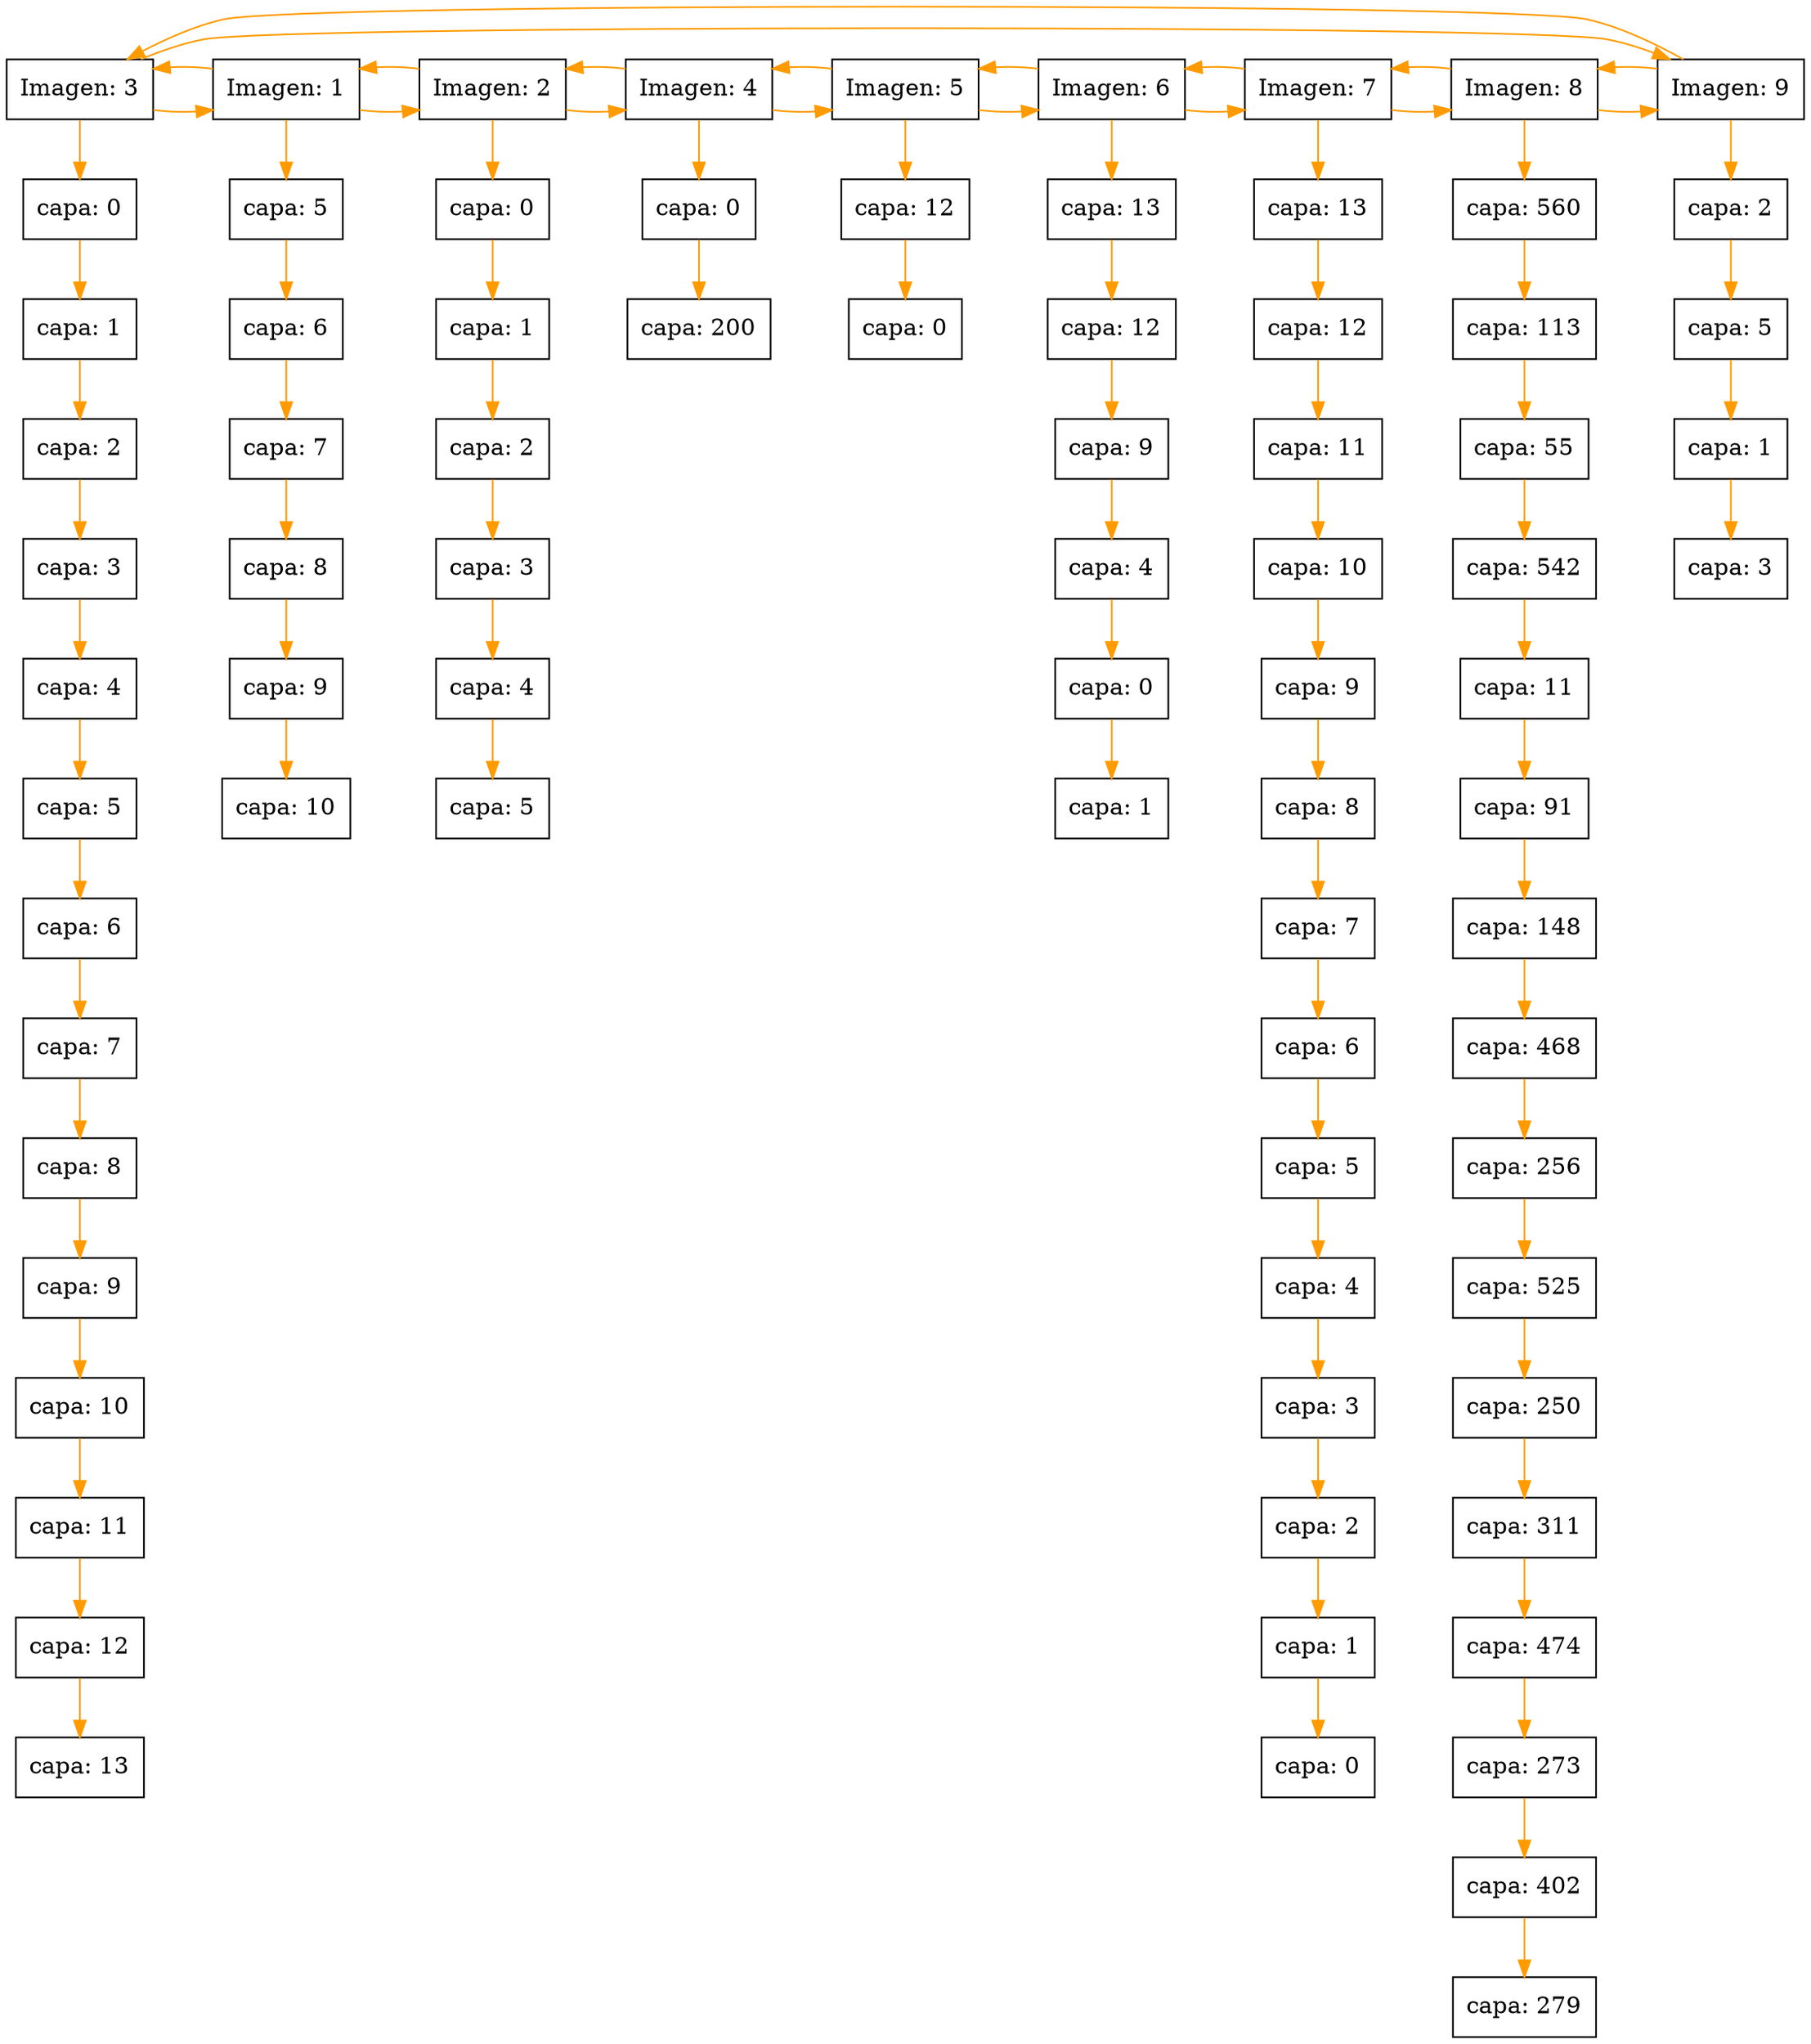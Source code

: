 digraph Imagenes{
 nodesep=0.5;
 node[shape=box, fillcolor=white,style=filled];
 edge[color="#FF9B00"];
nodocircular3 [label="Imagen: 3"];
nodocircular1 [label="Imagen: 1"];
nodocircular2 [label="Imagen: 2"];
nodocircular4 [label="Imagen: 4"];
nodocircular5 [label="Imagen: 5"];
nodocircular6 [label="Imagen: 6"];
nodocircular7 [label="Imagen: 7"];
nodocircular8 [label="Imagen: 8"];
nodocircular9 [label="Imagen: 9"];
nodocircular3 -> nodocircular1[constraint=false];
nodocircular3 -> nodocircular9[constraint=false];
nodocircular1 -> nodocircular2[constraint=false];
nodocircular1 -> nodocircular3[constraint=false];
nodocircular2 -> nodocircular4[constraint=false];
nodocircular2 -> nodocircular1[constraint=false];
nodocircular4 -> nodocircular5[constraint=false];
nodocircular4 -> nodocircular2[constraint=false];
nodocircular5 -> nodocircular6[constraint=false];
nodocircular5 -> nodocircular4[constraint=false];
nodocircular6 -> nodocircular7[constraint=false];
nodocircular6 -> nodocircular5[constraint=false];
nodocircular7 -> nodocircular8[constraint=false];
nodocircular7 -> nodocircular6[constraint=false];
nodocircular8 -> nodocircular9[constraint=false];
nodocircular8 -> nodocircular7[constraint=false];
nodocircular9 -> nodocircular3[constraint=false];
nodocircular9 -> nodocircular8[constraint=false];
nodocircular3 -> simplecapa30 [constraint=true];
simplecapa30 [label="capa: 0"];
simplecapa30 -> simplecapa31 [constraint=true];
simplecapa31 [label="capa: 1"];
simplecapa31 -> simplecapa32 [constraint=true];
simplecapa32 [label="capa: 2"];
simplecapa32 -> simplecapa33 [constraint=true];
simplecapa33 [label="capa: 3"];
simplecapa33 -> simplecapa34 [constraint=true];
simplecapa34 [label="capa: 4"];
simplecapa34 -> simplecapa35 [constraint=true];
simplecapa35 [label="capa: 5"];
simplecapa35 -> simplecapa36 [constraint=true];
simplecapa36 [label="capa: 6"];
simplecapa36 -> simplecapa37 [constraint=true];
simplecapa37 [label="capa: 7"];
simplecapa37 -> simplecapa38 [constraint=true];
simplecapa38 [label="capa: 8"];
simplecapa38 -> simplecapa39 [constraint=true];
simplecapa39 [label="capa: 9"];
simplecapa39 -> simplecapa310 [constraint=true];
simplecapa310 [label="capa: 10"];
simplecapa310 -> simplecapa311 [constraint=true];
simplecapa311 [label="capa: 11"];
simplecapa311 -> simplecapa312 [constraint=true];
simplecapa312 [label="capa: 12"];
simplecapa312 -> simplecapa313 [constraint=true];
simplecapa313 [label="capa: 13"];
nodocircular1 -> simplecapa15 [constraint=true];
simplecapa15 [label="capa: 5"];
simplecapa15 -> simplecapa16 [constraint=true];
simplecapa16 [label="capa: 6"];
simplecapa16 -> simplecapa17 [constraint=true];
simplecapa17 [label="capa: 7"];
simplecapa17 -> simplecapa18 [constraint=true];
simplecapa18 [label="capa: 8"];
simplecapa18 -> simplecapa19 [constraint=true];
simplecapa19 [label="capa: 9"];
simplecapa19 -> simplecapa110 [constraint=true];
simplecapa110 [label="capa: 10"];
nodocircular2 -> simplecapa20 [constraint=true];
simplecapa20 [label="capa: 0"];
simplecapa20 -> simplecapa21 [constraint=true];
simplecapa21 [label="capa: 1"];
simplecapa21 -> simplecapa22 [constraint=true];
simplecapa22 [label="capa: 2"];
simplecapa22 -> simplecapa23 [constraint=true];
simplecapa23 [label="capa: 3"];
simplecapa23 -> simplecapa24 [constraint=true];
simplecapa24 [label="capa: 4"];
simplecapa24 -> simplecapa25 [constraint=true];
simplecapa25 [label="capa: 5"];
nodocircular4 -> simplecapa40 [constraint=true];
simplecapa40 [label="capa: 0"];
simplecapa40 -> simplecapa4200 [constraint=true];
simplecapa4200 [label="capa: 200"];
nodocircular5 -> simplecapa512 [constraint=true];
simplecapa512 [label="capa: 12"];
simplecapa512 -> simplecapa50 [constraint=true];
simplecapa50 [label="capa: 0"];
nodocircular6 -> simplecapa613 [constraint=true];
simplecapa613 [label="capa: 13"];
simplecapa613 -> simplecapa612 [constraint=true];
simplecapa612 [label="capa: 12"];
simplecapa612 -> simplecapa69 [constraint=true];
simplecapa69 [label="capa: 9"];
simplecapa69 -> simplecapa64 [constraint=true];
simplecapa64 [label="capa: 4"];
simplecapa64 -> simplecapa60 [constraint=true];
simplecapa60 [label="capa: 0"];
simplecapa60 -> simplecapa61 [constraint=true];
simplecapa61 [label="capa: 1"];
nodocircular7 -> simplecapa713 [constraint=true];
simplecapa713 [label="capa: 13"];
simplecapa713 -> simplecapa712 [constraint=true];
simplecapa712 [label="capa: 12"];
simplecapa712 -> simplecapa711 [constraint=true];
simplecapa711 [label="capa: 11"];
simplecapa711 -> simplecapa710 [constraint=true];
simplecapa710 [label="capa: 10"];
simplecapa710 -> simplecapa79 [constraint=true];
simplecapa79 [label="capa: 9"];
simplecapa79 -> simplecapa78 [constraint=true];
simplecapa78 [label="capa: 8"];
simplecapa78 -> simplecapa77 [constraint=true];
simplecapa77 [label="capa: 7"];
simplecapa77 -> simplecapa76 [constraint=true];
simplecapa76 [label="capa: 6"];
simplecapa76 -> simplecapa75 [constraint=true];
simplecapa75 [label="capa: 5"];
simplecapa75 -> simplecapa74 [constraint=true];
simplecapa74 [label="capa: 4"];
simplecapa74 -> simplecapa73 [constraint=true];
simplecapa73 [label="capa: 3"];
simplecapa73 -> simplecapa72 [constraint=true];
simplecapa72 [label="capa: 2"];
simplecapa72 -> simplecapa71 [constraint=true];
simplecapa71 [label="capa: 1"];
simplecapa71 -> simplecapa70 [constraint=true];
simplecapa70 [label="capa: 0"];
nodocircular8 -> simplecapa8560 [constraint=true];
simplecapa8560 [label="capa: 560"];
simplecapa8560 -> simplecapa8113 [constraint=true];
simplecapa8113 [label="capa: 113"];
simplecapa8113 -> simplecapa855 [constraint=true];
simplecapa855 [label="capa: 55"];
simplecapa855 -> simplecapa8542 [constraint=true];
simplecapa8542 [label="capa: 542"];
simplecapa8542 -> simplecapa811 [constraint=true];
simplecapa811 [label="capa: 11"];
simplecapa811 -> simplecapa891 [constraint=true];
simplecapa891 [label="capa: 91"];
simplecapa891 -> simplecapa8148 [constraint=true];
simplecapa8148 [label="capa: 148"];
simplecapa8148 -> simplecapa8468 [constraint=true];
simplecapa8468 [label="capa: 468"];
simplecapa8468 -> simplecapa8256 [constraint=true];
simplecapa8256 [label="capa: 256"];
simplecapa8256 -> simplecapa8525 [constraint=true];
simplecapa8525 [label="capa: 525"];
simplecapa8525 -> simplecapa8250 [constraint=true];
simplecapa8250 [label="capa: 250"];
simplecapa8250 -> simplecapa8311 [constraint=true];
simplecapa8311 [label="capa: 311"];
simplecapa8311 -> simplecapa8474 [constraint=true];
simplecapa8474 [label="capa: 474"];
simplecapa8474 -> simplecapa8273 [constraint=true];
simplecapa8273 [label="capa: 273"];
simplecapa8273 -> simplecapa8402 [constraint=true];
simplecapa8402 [label="capa: 402"];
simplecapa8402 -> simplecapa8279 [constraint=true];
simplecapa8279 [label="capa: 279"];
nodocircular9 -> simplecapa92 [constraint=true];
simplecapa92 [label="capa: 2"];
simplecapa92 -> simplecapa95 [constraint=true];
simplecapa95 [label="capa: 5"];
simplecapa95 -> simplecapa91 [constraint=true];
simplecapa91 [label="capa: 1"];
simplecapa91 -> simplecapa93 [constraint=true];
simplecapa93 [label="capa: 3"];

}